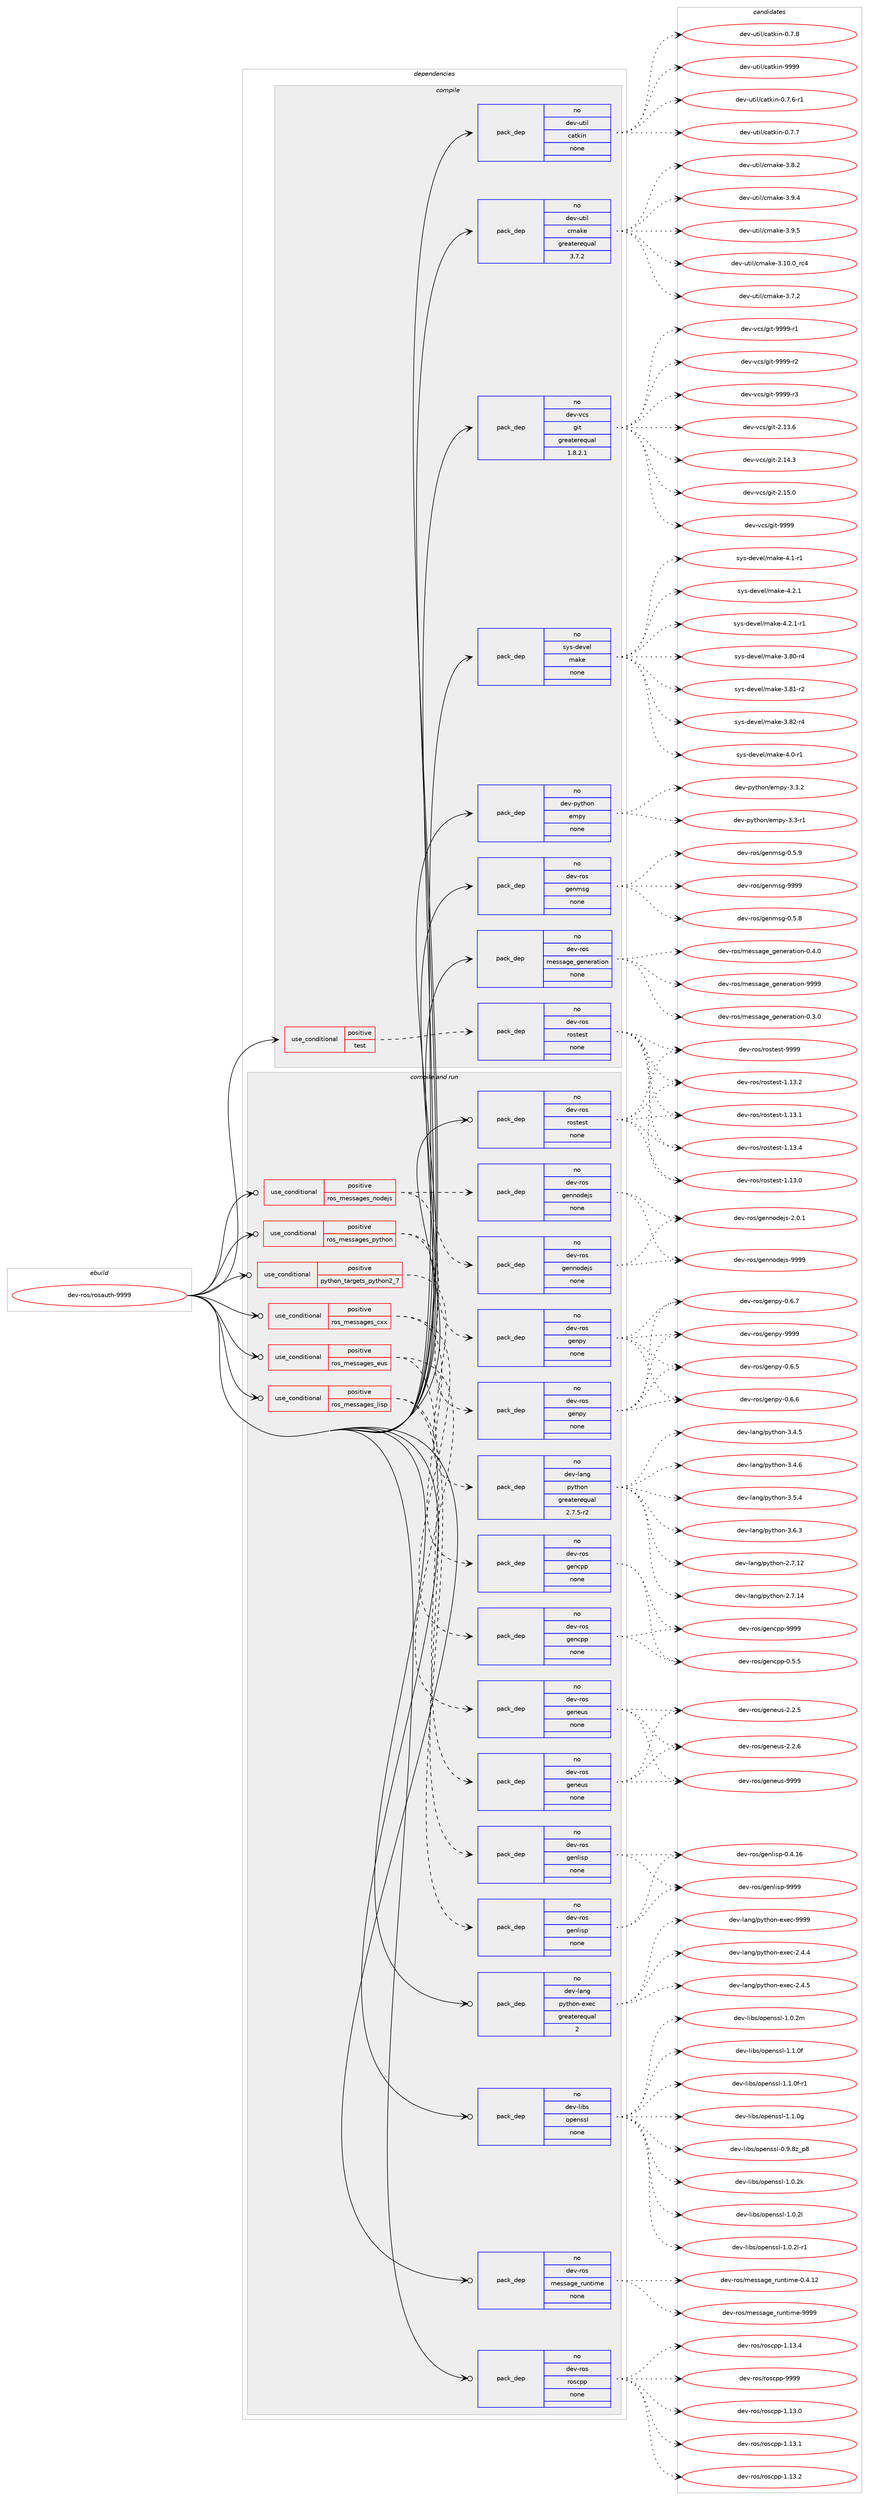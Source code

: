 digraph prolog {

# *************
# Graph options
# *************

newrank=true;
concentrate=true;
compound=true;
graph [rankdir=LR,fontname=Helvetica,fontsize=10,ranksep=1.5];#, ranksep=2.5, nodesep=0.2];
edge  [arrowhead=vee];
node  [fontname=Helvetica,fontsize=10];

# **********
# The ebuild
# **********

subgraph cluster_leftcol {
color=gray;
rank=same;
label=<<i>ebuild</i>>;
id [label="dev-ros/rosauth-9999", color=red, width=4, href="../dev-ros/rosauth-9999.svg"];
}

# ****************
# The dependencies
# ****************

subgraph cluster_midcol {
color=gray;
label=<<i>dependencies</i>>;
subgraph cluster_compile {
fillcolor="#eeeeee";
style=filled;
label=<<i>compile</i>>;
subgraph cond46366 {
dependency208127 [label=<<TABLE BORDER="0" CELLBORDER="1" CELLSPACING="0" CELLPADDING="4"><TR><TD ROWSPAN="3" CELLPADDING="10">use_conditional</TD></TR><TR><TD>positive</TD></TR><TR><TD>test</TD></TR></TABLE>>, shape=none, color=red];
subgraph pack157774 {
dependency208128 [label=<<TABLE BORDER="0" CELLBORDER="1" CELLSPACING="0" CELLPADDING="4" WIDTH="220"><TR><TD ROWSPAN="6" CELLPADDING="30">pack_dep</TD></TR><TR><TD WIDTH="110">no</TD></TR><TR><TD>dev-ros</TD></TR><TR><TD>rostest</TD></TR><TR><TD>none</TD></TR><TR><TD></TD></TR></TABLE>>, shape=none, color=blue];
}
dependency208127:e -> dependency208128:w [weight=20,style="dashed",arrowhead="vee"];
}
id:e -> dependency208127:w [weight=20,style="solid",arrowhead="vee"];
subgraph pack157775 {
dependency208129 [label=<<TABLE BORDER="0" CELLBORDER="1" CELLSPACING="0" CELLPADDING="4" WIDTH="220"><TR><TD ROWSPAN="6" CELLPADDING="30">pack_dep</TD></TR><TR><TD WIDTH="110">no</TD></TR><TR><TD>dev-python</TD></TR><TR><TD>empy</TD></TR><TR><TD>none</TD></TR><TR><TD></TD></TR></TABLE>>, shape=none, color=blue];
}
id:e -> dependency208129:w [weight=20,style="solid",arrowhead="vee"];
subgraph pack157776 {
dependency208130 [label=<<TABLE BORDER="0" CELLBORDER="1" CELLSPACING="0" CELLPADDING="4" WIDTH="220"><TR><TD ROWSPAN="6" CELLPADDING="30">pack_dep</TD></TR><TR><TD WIDTH="110">no</TD></TR><TR><TD>dev-ros</TD></TR><TR><TD>genmsg</TD></TR><TR><TD>none</TD></TR><TR><TD></TD></TR></TABLE>>, shape=none, color=blue];
}
id:e -> dependency208130:w [weight=20,style="solid",arrowhead="vee"];
subgraph pack157777 {
dependency208131 [label=<<TABLE BORDER="0" CELLBORDER="1" CELLSPACING="0" CELLPADDING="4" WIDTH="220"><TR><TD ROWSPAN="6" CELLPADDING="30">pack_dep</TD></TR><TR><TD WIDTH="110">no</TD></TR><TR><TD>dev-ros</TD></TR><TR><TD>message_generation</TD></TR><TR><TD>none</TD></TR><TR><TD></TD></TR></TABLE>>, shape=none, color=blue];
}
id:e -> dependency208131:w [weight=20,style="solid",arrowhead="vee"];
subgraph pack157778 {
dependency208132 [label=<<TABLE BORDER="0" CELLBORDER="1" CELLSPACING="0" CELLPADDING="4" WIDTH="220"><TR><TD ROWSPAN="6" CELLPADDING="30">pack_dep</TD></TR><TR><TD WIDTH="110">no</TD></TR><TR><TD>dev-util</TD></TR><TR><TD>catkin</TD></TR><TR><TD>none</TD></TR><TR><TD></TD></TR></TABLE>>, shape=none, color=blue];
}
id:e -> dependency208132:w [weight=20,style="solid",arrowhead="vee"];
subgraph pack157779 {
dependency208133 [label=<<TABLE BORDER="0" CELLBORDER="1" CELLSPACING="0" CELLPADDING="4" WIDTH="220"><TR><TD ROWSPAN="6" CELLPADDING="30">pack_dep</TD></TR><TR><TD WIDTH="110">no</TD></TR><TR><TD>dev-util</TD></TR><TR><TD>cmake</TD></TR><TR><TD>greaterequal</TD></TR><TR><TD>3.7.2</TD></TR></TABLE>>, shape=none, color=blue];
}
id:e -> dependency208133:w [weight=20,style="solid",arrowhead="vee"];
subgraph pack157780 {
dependency208134 [label=<<TABLE BORDER="0" CELLBORDER="1" CELLSPACING="0" CELLPADDING="4" WIDTH="220"><TR><TD ROWSPAN="6" CELLPADDING="30">pack_dep</TD></TR><TR><TD WIDTH="110">no</TD></TR><TR><TD>dev-vcs</TD></TR><TR><TD>git</TD></TR><TR><TD>greaterequal</TD></TR><TR><TD>1.8.2.1</TD></TR></TABLE>>, shape=none, color=blue];
}
id:e -> dependency208134:w [weight=20,style="solid",arrowhead="vee"];
subgraph pack157781 {
dependency208135 [label=<<TABLE BORDER="0" CELLBORDER="1" CELLSPACING="0" CELLPADDING="4" WIDTH="220"><TR><TD ROWSPAN="6" CELLPADDING="30">pack_dep</TD></TR><TR><TD WIDTH="110">no</TD></TR><TR><TD>sys-devel</TD></TR><TR><TD>make</TD></TR><TR><TD>none</TD></TR><TR><TD></TD></TR></TABLE>>, shape=none, color=blue];
}
id:e -> dependency208135:w [weight=20,style="solid",arrowhead="vee"];
}
subgraph cluster_compileandrun {
fillcolor="#eeeeee";
style=filled;
label=<<i>compile and run</i>>;
subgraph cond46367 {
dependency208136 [label=<<TABLE BORDER="0" CELLBORDER="1" CELLSPACING="0" CELLPADDING="4"><TR><TD ROWSPAN="3" CELLPADDING="10">use_conditional</TD></TR><TR><TD>positive</TD></TR><TR><TD>python_targets_python2_7</TD></TR></TABLE>>, shape=none, color=red];
subgraph pack157782 {
dependency208137 [label=<<TABLE BORDER="0" CELLBORDER="1" CELLSPACING="0" CELLPADDING="4" WIDTH="220"><TR><TD ROWSPAN="6" CELLPADDING="30">pack_dep</TD></TR><TR><TD WIDTH="110">no</TD></TR><TR><TD>dev-lang</TD></TR><TR><TD>python</TD></TR><TR><TD>greaterequal</TD></TR><TR><TD>2.7.5-r2</TD></TR></TABLE>>, shape=none, color=blue];
}
dependency208136:e -> dependency208137:w [weight=20,style="dashed",arrowhead="vee"];
}
id:e -> dependency208136:w [weight=20,style="solid",arrowhead="odotvee"];
subgraph cond46368 {
dependency208138 [label=<<TABLE BORDER="0" CELLBORDER="1" CELLSPACING="0" CELLPADDING="4"><TR><TD ROWSPAN="3" CELLPADDING="10">use_conditional</TD></TR><TR><TD>positive</TD></TR><TR><TD>ros_messages_cxx</TD></TR></TABLE>>, shape=none, color=red];
subgraph pack157783 {
dependency208139 [label=<<TABLE BORDER="0" CELLBORDER="1" CELLSPACING="0" CELLPADDING="4" WIDTH="220"><TR><TD ROWSPAN="6" CELLPADDING="30">pack_dep</TD></TR><TR><TD WIDTH="110">no</TD></TR><TR><TD>dev-ros</TD></TR><TR><TD>gencpp</TD></TR><TR><TD>none</TD></TR><TR><TD></TD></TR></TABLE>>, shape=none, color=blue];
}
dependency208138:e -> dependency208139:w [weight=20,style="dashed",arrowhead="vee"];
subgraph pack157784 {
dependency208140 [label=<<TABLE BORDER="0" CELLBORDER="1" CELLSPACING="0" CELLPADDING="4" WIDTH="220"><TR><TD ROWSPAN="6" CELLPADDING="30">pack_dep</TD></TR><TR><TD WIDTH="110">no</TD></TR><TR><TD>dev-ros</TD></TR><TR><TD>gencpp</TD></TR><TR><TD>none</TD></TR><TR><TD></TD></TR></TABLE>>, shape=none, color=blue];
}
dependency208138:e -> dependency208140:w [weight=20,style="dashed",arrowhead="vee"];
}
id:e -> dependency208138:w [weight=20,style="solid",arrowhead="odotvee"];
subgraph cond46369 {
dependency208141 [label=<<TABLE BORDER="0" CELLBORDER="1" CELLSPACING="0" CELLPADDING="4"><TR><TD ROWSPAN="3" CELLPADDING="10">use_conditional</TD></TR><TR><TD>positive</TD></TR><TR><TD>ros_messages_eus</TD></TR></TABLE>>, shape=none, color=red];
subgraph pack157785 {
dependency208142 [label=<<TABLE BORDER="0" CELLBORDER="1" CELLSPACING="0" CELLPADDING="4" WIDTH="220"><TR><TD ROWSPAN="6" CELLPADDING="30">pack_dep</TD></TR><TR><TD WIDTH="110">no</TD></TR><TR><TD>dev-ros</TD></TR><TR><TD>geneus</TD></TR><TR><TD>none</TD></TR><TR><TD></TD></TR></TABLE>>, shape=none, color=blue];
}
dependency208141:e -> dependency208142:w [weight=20,style="dashed",arrowhead="vee"];
subgraph pack157786 {
dependency208143 [label=<<TABLE BORDER="0" CELLBORDER="1" CELLSPACING="0" CELLPADDING="4" WIDTH="220"><TR><TD ROWSPAN="6" CELLPADDING="30">pack_dep</TD></TR><TR><TD WIDTH="110">no</TD></TR><TR><TD>dev-ros</TD></TR><TR><TD>geneus</TD></TR><TR><TD>none</TD></TR><TR><TD></TD></TR></TABLE>>, shape=none, color=blue];
}
dependency208141:e -> dependency208143:w [weight=20,style="dashed",arrowhead="vee"];
}
id:e -> dependency208141:w [weight=20,style="solid",arrowhead="odotvee"];
subgraph cond46370 {
dependency208144 [label=<<TABLE BORDER="0" CELLBORDER="1" CELLSPACING="0" CELLPADDING="4"><TR><TD ROWSPAN="3" CELLPADDING="10">use_conditional</TD></TR><TR><TD>positive</TD></TR><TR><TD>ros_messages_lisp</TD></TR></TABLE>>, shape=none, color=red];
subgraph pack157787 {
dependency208145 [label=<<TABLE BORDER="0" CELLBORDER="1" CELLSPACING="0" CELLPADDING="4" WIDTH="220"><TR><TD ROWSPAN="6" CELLPADDING="30">pack_dep</TD></TR><TR><TD WIDTH="110">no</TD></TR><TR><TD>dev-ros</TD></TR><TR><TD>genlisp</TD></TR><TR><TD>none</TD></TR><TR><TD></TD></TR></TABLE>>, shape=none, color=blue];
}
dependency208144:e -> dependency208145:w [weight=20,style="dashed",arrowhead="vee"];
subgraph pack157788 {
dependency208146 [label=<<TABLE BORDER="0" CELLBORDER="1" CELLSPACING="0" CELLPADDING="4" WIDTH="220"><TR><TD ROWSPAN="6" CELLPADDING="30">pack_dep</TD></TR><TR><TD WIDTH="110">no</TD></TR><TR><TD>dev-ros</TD></TR><TR><TD>genlisp</TD></TR><TR><TD>none</TD></TR><TR><TD></TD></TR></TABLE>>, shape=none, color=blue];
}
dependency208144:e -> dependency208146:w [weight=20,style="dashed",arrowhead="vee"];
}
id:e -> dependency208144:w [weight=20,style="solid",arrowhead="odotvee"];
subgraph cond46371 {
dependency208147 [label=<<TABLE BORDER="0" CELLBORDER="1" CELLSPACING="0" CELLPADDING="4"><TR><TD ROWSPAN="3" CELLPADDING="10">use_conditional</TD></TR><TR><TD>positive</TD></TR><TR><TD>ros_messages_nodejs</TD></TR></TABLE>>, shape=none, color=red];
subgraph pack157789 {
dependency208148 [label=<<TABLE BORDER="0" CELLBORDER="1" CELLSPACING="0" CELLPADDING="4" WIDTH="220"><TR><TD ROWSPAN="6" CELLPADDING="30">pack_dep</TD></TR><TR><TD WIDTH="110">no</TD></TR><TR><TD>dev-ros</TD></TR><TR><TD>gennodejs</TD></TR><TR><TD>none</TD></TR><TR><TD></TD></TR></TABLE>>, shape=none, color=blue];
}
dependency208147:e -> dependency208148:w [weight=20,style="dashed",arrowhead="vee"];
subgraph pack157790 {
dependency208149 [label=<<TABLE BORDER="0" CELLBORDER="1" CELLSPACING="0" CELLPADDING="4" WIDTH="220"><TR><TD ROWSPAN="6" CELLPADDING="30">pack_dep</TD></TR><TR><TD WIDTH="110">no</TD></TR><TR><TD>dev-ros</TD></TR><TR><TD>gennodejs</TD></TR><TR><TD>none</TD></TR><TR><TD></TD></TR></TABLE>>, shape=none, color=blue];
}
dependency208147:e -> dependency208149:w [weight=20,style="dashed",arrowhead="vee"];
}
id:e -> dependency208147:w [weight=20,style="solid",arrowhead="odotvee"];
subgraph cond46372 {
dependency208150 [label=<<TABLE BORDER="0" CELLBORDER="1" CELLSPACING="0" CELLPADDING="4"><TR><TD ROWSPAN="3" CELLPADDING="10">use_conditional</TD></TR><TR><TD>positive</TD></TR><TR><TD>ros_messages_python</TD></TR></TABLE>>, shape=none, color=red];
subgraph pack157791 {
dependency208151 [label=<<TABLE BORDER="0" CELLBORDER="1" CELLSPACING="0" CELLPADDING="4" WIDTH="220"><TR><TD ROWSPAN="6" CELLPADDING="30">pack_dep</TD></TR><TR><TD WIDTH="110">no</TD></TR><TR><TD>dev-ros</TD></TR><TR><TD>genpy</TD></TR><TR><TD>none</TD></TR><TR><TD></TD></TR></TABLE>>, shape=none, color=blue];
}
dependency208150:e -> dependency208151:w [weight=20,style="dashed",arrowhead="vee"];
subgraph pack157792 {
dependency208152 [label=<<TABLE BORDER="0" CELLBORDER="1" CELLSPACING="0" CELLPADDING="4" WIDTH="220"><TR><TD ROWSPAN="6" CELLPADDING="30">pack_dep</TD></TR><TR><TD WIDTH="110">no</TD></TR><TR><TD>dev-ros</TD></TR><TR><TD>genpy</TD></TR><TR><TD>none</TD></TR><TR><TD></TD></TR></TABLE>>, shape=none, color=blue];
}
dependency208150:e -> dependency208152:w [weight=20,style="dashed",arrowhead="vee"];
}
id:e -> dependency208150:w [weight=20,style="solid",arrowhead="odotvee"];
subgraph pack157793 {
dependency208153 [label=<<TABLE BORDER="0" CELLBORDER="1" CELLSPACING="0" CELLPADDING="4" WIDTH="220"><TR><TD ROWSPAN="6" CELLPADDING="30">pack_dep</TD></TR><TR><TD WIDTH="110">no</TD></TR><TR><TD>dev-lang</TD></TR><TR><TD>python-exec</TD></TR><TR><TD>greaterequal</TD></TR><TR><TD>2</TD></TR></TABLE>>, shape=none, color=blue];
}
id:e -> dependency208153:w [weight=20,style="solid",arrowhead="odotvee"];
subgraph pack157794 {
dependency208154 [label=<<TABLE BORDER="0" CELLBORDER="1" CELLSPACING="0" CELLPADDING="4" WIDTH="220"><TR><TD ROWSPAN="6" CELLPADDING="30">pack_dep</TD></TR><TR><TD WIDTH="110">no</TD></TR><TR><TD>dev-libs</TD></TR><TR><TD>openssl</TD></TR><TR><TD>none</TD></TR><TR><TD></TD></TR></TABLE>>, shape=none, color=blue];
}
id:e -> dependency208154:w [weight=20,style="solid",arrowhead="odotvee"];
subgraph pack157795 {
dependency208155 [label=<<TABLE BORDER="0" CELLBORDER="1" CELLSPACING="0" CELLPADDING="4" WIDTH="220"><TR><TD ROWSPAN="6" CELLPADDING="30">pack_dep</TD></TR><TR><TD WIDTH="110">no</TD></TR><TR><TD>dev-ros</TD></TR><TR><TD>message_runtime</TD></TR><TR><TD>none</TD></TR><TR><TD></TD></TR></TABLE>>, shape=none, color=blue];
}
id:e -> dependency208155:w [weight=20,style="solid",arrowhead="odotvee"];
subgraph pack157796 {
dependency208156 [label=<<TABLE BORDER="0" CELLBORDER="1" CELLSPACING="0" CELLPADDING="4" WIDTH="220"><TR><TD ROWSPAN="6" CELLPADDING="30">pack_dep</TD></TR><TR><TD WIDTH="110">no</TD></TR><TR><TD>dev-ros</TD></TR><TR><TD>roscpp</TD></TR><TR><TD>none</TD></TR><TR><TD></TD></TR></TABLE>>, shape=none, color=blue];
}
id:e -> dependency208156:w [weight=20,style="solid",arrowhead="odotvee"];
subgraph pack157797 {
dependency208157 [label=<<TABLE BORDER="0" CELLBORDER="1" CELLSPACING="0" CELLPADDING="4" WIDTH="220"><TR><TD ROWSPAN="6" CELLPADDING="30">pack_dep</TD></TR><TR><TD WIDTH="110">no</TD></TR><TR><TD>dev-ros</TD></TR><TR><TD>rostest</TD></TR><TR><TD>none</TD></TR><TR><TD></TD></TR></TABLE>>, shape=none, color=blue];
}
id:e -> dependency208157:w [weight=20,style="solid",arrowhead="odotvee"];
}
subgraph cluster_run {
fillcolor="#eeeeee";
style=filled;
label=<<i>run</i>>;
}
}

# **************
# The candidates
# **************

subgraph cluster_choices {
rank=same;
color=gray;
label=<<i>candidates</i>>;

subgraph choice157774 {
color=black;
nodesep=1;
choice100101118451141111154711411111511610111511645494649514648 [label="dev-ros/rostest-1.13.0", color=red, width=4,href="../dev-ros/rostest-1.13.0.svg"];
choice100101118451141111154711411111511610111511645494649514649 [label="dev-ros/rostest-1.13.1", color=red, width=4,href="../dev-ros/rostest-1.13.1.svg"];
choice100101118451141111154711411111511610111511645494649514650 [label="dev-ros/rostest-1.13.2", color=red, width=4,href="../dev-ros/rostest-1.13.2.svg"];
choice100101118451141111154711411111511610111511645494649514652 [label="dev-ros/rostest-1.13.4", color=red, width=4,href="../dev-ros/rostest-1.13.4.svg"];
choice10010111845114111115471141111151161011151164557575757 [label="dev-ros/rostest-9999", color=red, width=4,href="../dev-ros/rostest-9999.svg"];
dependency208128:e -> choice100101118451141111154711411111511610111511645494649514648:w [style=dotted,weight="100"];
dependency208128:e -> choice100101118451141111154711411111511610111511645494649514649:w [style=dotted,weight="100"];
dependency208128:e -> choice100101118451141111154711411111511610111511645494649514650:w [style=dotted,weight="100"];
dependency208128:e -> choice100101118451141111154711411111511610111511645494649514652:w [style=dotted,weight="100"];
dependency208128:e -> choice10010111845114111115471141111151161011151164557575757:w [style=dotted,weight="100"];
}
subgraph choice157775 {
color=black;
nodesep=1;
choice1001011184511212111610411111047101109112121455146514511449 [label="dev-python/empy-3.3-r1", color=red, width=4,href="../dev-python/empy-3.3-r1.svg"];
choice1001011184511212111610411111047101109112121455146514650 [label="dev-python/empy-3.3.2", color=red, width=4,href="../dev-python/empy-3.3.2.svg"];
dependency208129:e -> choice1001011184511212111610411111047101109112121455146514511449:w [style=dotted,weight="100"];
dependency208129:e -> choice1001011184511212111610411111047101109112121455146514650:w [style=dotted,weight="100"];
}
subgraph choice157776 {
color=black;
nodesep=1;
choice1001011184511411111547103101110109115103454846534656 [label="dev-ros/genmsg-0.5.8", color=red, width=4,href="../dev-ros/genmsg-0.5.8.svg"];
choice1001011184511411111547103101110109115103454846534657 [label="dev-ros/genmsg-0.5.9", color=red, width=4,href="../dev-ros/genmsg-0.5.9.svg"];
choice10010111845114111115471031011101091151034557575757 [label="dev-ros/genmsg-9999", color=red, width=4,href="../dev-ros/genmsg-9999.svg"];
dependency208130:e -> choice1001011184511411111547103101110109115103454846534656:w [style=dotted,weight="100"];
dependency208130:e -> choice1001011184511411111547103101110109115103454846534657:w [style=dotted,weight="100"];
dependency208130:e -> choice10010111845114111115471031011101091151034557575757:w [style=dotted,weight="100"];
}
subgraph choice157777 {
color=black;
nodesep=1;
choice1001011184511411111547109101115115971031019510310111010111497116105111110454846514648 [label="dev-ros/message_generation-0.3.0", color=red, width=4,href="../dev-ros/message_generation-0.3.0.svg"];
choice1001011184511411111547109101115115971031019510310111010111497116105111110454846524648 [label="dev-ros/message_generation-0.4.0", color=red, width=4,href="../dev-ros/message_generation-0.4.0.svg"];
choice10010111845114111115471091011151159710310195103101110101114971161051111104557575757 [label="dev-ros/message_generation-9999", color=red, width=4,href="../dev-ros/message_generation-9999.svg"];
dependency208131:e -> choice1001011184511411111547109101115115971031019510310111010111497116105111110454846514648:w [style=dotted,weight="100"];
dependency208131:e -> choice1001011184511411111547109101115115971031019510310111010111497116105111110454846524648:w [style=dotted,weight="100"];
dependency208131:e -> choice10010111845114111115471091011151159710310195103101110101114971161051111104557575757:w [style=dotted,weight="100"];
}
subgraph choice157778 {
color=black;
nodesep=1;
choice100101118451171161051084799971161071051104548465546544511449 [label="dev-util/catkin-0.7.6-r1", color=red, width=4,href="../dev-util/catkin-0.7.6-r1.svg"];
choice10010111845117116105108479997116107105110454846554655 [label="dev-util/catkin-0.7.7", color=red, width=4,href="../dev-util/catkin-0.7.7.svg"];
choice10010111845117116105108479997116107105110454846554656 [label="dev-util/catkin-0.7.8", color=red, width=4,href="../dev-util/catkin-0.7.8.svg"];
choice100101118451171161051084799971161071051104557575757 [label="dev-util/catkin-9999", color=red, width=4,href="../dev-util/catkin-9999.svg"];
dependency208132:e -> choice100101118451171161051084799971161071051104548465546544511449:w [style=dotted,weight="100"];
dependency208132:e -> choice10010111845117116105108479997116107105110454846554655:w [style=dotted,weight="100"];
dependency208132:e -> choice10010111845117116105108479997116107105110454846554656:w [style=dotted,weight="100"];
dependency208132:e -> choice100101118451171161051084799971161071051104557575757:w [style=dotted,weight="100"];
}
subgraph choice157779 {
color=black;
nodesep=1;
choice1001011184511711610510847991099710710145514649484648951149952 [label="dev-util/cmake-3.10.0_rc4", color=red, width=4,href="../dev-util/cmake-3.10.0_rc4.svg"];
choice10010111845117116105108479910997107101455146554650 [label="dev-util/cmake-3.7.2", color=red, width=4,href="../dev-util/cmake-3.7.2.svg"];
choice10010111845117116105108479910997107101455146564650 [label="dev-util/cmake-3.8.2", color=red, width=4,href="../dev-util/cmake-3.8.2.svg"];
choice10010111845117116105108479910997107101455146574652 [label="dev-util/cmake-3.9.4", color=red, width=4,href="../dev-util/cmake-3.9.4.svg"];
choice10010111845117116105108479910997107101455146574653 [label="dev-util/cmake-3.9.5", color=red, width=4,href="../dev-util/cmake-3.9.5.svg"];
dependency208133:e -> choice1001011184511711610510847991099710710145514649484648951149952:w [style=dotted,weight="100"];
dependency208133:e -> choice10010111845117116105108479910997107101455146554650:w [style=dotted,weight="100"];
dependency208133:e -> choice10010111845117116105108479910997107101455146564650:w [style=dotted,weight="100"];
dependency208133:e -> choice10010111845117116105108479910997107101455146574652:w [style=dotted,weight="100"];
dependency208133:e -> choice10010111845117116105108479910997107101455146574653:w [style=dotted,weight="100"];
}
subgraph choice157780 {
color=black;
nodesep=1;
choice10010111845118991154710310511645504649514654 [label="dev-vcs/git-2.13.6", color=red, width=4,href="../dev-vcs/git-2.13.6.svg"];
choice10010111845118991154710310511645504649524651 [label="dev-vcs/git-2.14.3", color=red, width=4,href="../dev-vcs/git-2.14.3.svg"];
choice10010111845118991154710310511645504649534648 [label="dev-vcs/git-2.15.0", color=red, width=4,href="../dev-vcs/git-2.15.0.svg"];
choice1001011184511899115471031051164557575757 [label="dev-vcs/git-9999", color=red, width=4,href="../dev-vcs/git-9999.svg"];
choice10010111845118991154710310511645575757574511449 [label="dev-vcs/git-9999-r1", color=red, width=4,href="../dev-vcs/git-9999-r1.svg"];
choice10010111845118991154710310511645575757574511450 [label="dev-vcs/git-9999-r2", color=red, width=4,href="../dev-vcs/git-9999-r2.svg"];
choice10010111845118991154710310511645575757574511451 [label="dev-vcs/git-9999-r3", color=red, width=4,href="../dev-vcs/git-9999-r3.svg"];
dependency208134:e -> choice10010111845118991154710310511645504649514654:w [style=dotted,weight="100"];
dependency208134:e -> choice10010111845118991154710310511645504649524651:w [style=dotted,weight="100"];
dependency208134:e -> choice10010111845118991154710310511645504649534648:w [style=dotted,weight="100"];
dependency208134:e -> choice1001011184511899115471031051164557575757:w [style=dotted,weight="100"];
dependency208134:e -> choice10010111845118991154710310511645575757574511449:w [style=dotted,weight="100"];
dependency208134:e -> choice10010111845118991154710310511645575757574511450:w [style=dotted,weight="100"];
dependency208134:e -> choice10010111845118991154710310511645575757574511451:w [style=dotted,weight="100"];
}
subgraph choice157781 {
color=black;
nodesep=1;
choice11512111545100101118101108471099710710145514656484511452 [label="sys-devel/make-3.80-r4", color=red, width=4,href="../sys-devel/make-3.80-r4.svg"];
choice11512111545100101118101108471099710710145514656494511450 [label="sys-devel/make-3.81-r2", color=red, width=4,href="../sys-devel/make-3.81-r2.svg"];
choice11512111545100101118101108471099710710145514656504511452 [label="sys-devel/make-3.82-r4", color=red, width=4,href="../sys-devel/make-3.82-r4.svg"];
choice115121115451001011181011084710997107101455246484511449 [label="sys-devel/make-4.0-r1", color=red, width=4,href="../sys-devel/make-4.0-r1.svg"];
choice115121115451001011181011084710997107101455246494511449 [label="sys-devel/make-4.1-r1", color=red, width=4,href="../sys-devel/make-4.1-r1.svg"];
choice115121115451001011181011084710997107101455246504649 [label="sys-devel/make-4.2.1", color=red, width=4,href="../sys-devel/make-4.2.1.svg"];
choice1151211154510010111810110847109971071014552465046494511449 [label="sys-devel/make-4.2.1-r1", color=red, width=4,href="../sys-devel/make-4.2.1-r1.svg"];
dependency208135:e -> choice11512111545100101118101108471099710710145514656484511452:w [style=dotted,weight="100"];
dependency208135:e -> choice11512111545100101118101108471099710710145514656494511450:w [style=dotted,weight="100"];
dependency208135:e -> choice11512111545100101118101108471099710710145514656504511452:w [style=dotted,weight="100"];
dependency208135:e -> choice115121115451001011181011084710997107101455246484511449:w [style=dotted,weight="100"];
dependency208135:e -> choice115121115451001011181011084710997107101455246494511449:w [style=dotted,weight="100"];
dependency208135:e -> choice115121115451001011181011084710997107101455246504649:w [style=dotted,weight="100"];
dependency208135:e -> choice1151211154510010111810110847109971071014552465046494511449:w [style=dotted,weight="100"];
}
subgraph choice157782 {
color=black;
nodesep=1;
choice10010111845108971101034711212111610411111045504655464950 [label="dev-lang/python-2.7.12", color=red, width=4,href="../dev-lang/python-2.7.12.svg"];
choice10010111845108971101034711212111610411111045504655464952 [label="dev-lang/python-2.7.14", color=red, width=4,href="../dev-lang/python-2.7.14.svg"];
choice100101118451089711010347112121116104111110455146524653 [label="dev-lang/python-3.4.5", color=red, width=4,href="../dev-lang/python-3.4.5.svg"];
choice100101118451089711010347112121116104111110455146524654 [label="dev-lang/python-3.4.6", color=red, width=4,href="../dev-lang/python-3.4.6.svg"];
choice100101118451089711010347112121116104111110455146534652 [label="dev-lang/python-3.5.4", color=red, width=4,href="../dev-lang/python-3.5.4.svg"];
choice100101118451089711010347112121116104111110455146544651 [label="dev-lang/python-3.6.3", color=red, width=4,href="../dev-lang/python-3.6.3.svg"];
dependency208137:e -> choice10010111845108971101034711212111610411111045504655464950:w [style=dotted,weight="100"];
dependency208137:e -> choice10010111845108971101034711212111610411111045504655464952:w [style=dotted,weight="100"];
dependency208137:e -> choice100101118451089711010347112121116104111110455146524653:w [style=dotted,weight="100"];
dependency208137:e -> choice100101118451089711010347112121116104111110455146524654:w [style=dotted,weight="100"];
dependency208137:e -> choice100101118451089711010347112121116104111110455146534652:w [style=dotted,weight="100"];
dependency208137:e -> choice100101118451089711010347112121116104111110455146544651:w [style=dotted,weight="100"];
}
subgraph choice157783 {
color=black;
nodesep=1;
choice100101118451141111154710310111099112112454846534653 [label="dev-ros/gencpp-0.5.5", color=red, width=4,href="../dev-ros/gencpp-0.5.5.svg"];
choice1001011184511411111547103101110991121124557575757 [label="dev-ros/gencpp-9999", color=red, width=4,href="../dev-ros/gencpp-9999.svg"];
dependency208139:e -> choice100101118451141111154710310111099112112454846534653:w [style=dotted,weight="100"];
dependency208139:e -> choice1001011184511411111547103101110991121124557575757:w [style=dotted,weight="100"];
}
subgraph choice157784 {
color=black;
nodesep=1;
choice100101118451141111154710310111099112112454846534653 [label="dev-ros/gencpp-0.5.5", color=red, width=4,href="../dev-ros/gencpp-0.5.5.svg"];
choice1001011184511411111547103101110991121124557575757 [label="dev-ros/gencpp-9999", color=red, width=4,href="../dev-ros/gencpp-9999.svg"];
dependency208140:e -> choice100101118451141111154710310111099112112454846534653:w [style=dotted,weight="100"];
dependency208140:e -> choice1001011184511411111547103101110991121124557575757:w [style=dotted,weight="100"];
}
subgraph choice157785 {
color=black;
nodesep=1;
choice1001011184511411111547103101110101117115455046504653 [label="dev-ros/geneus-2.2.5", color=red, width=4,href="../dev-ros/geneus-2.2.5.svg"];
choice1001011184511411111547103101110101117115455046504654 [label="dev-ros/geneus-2.2.6", color=red, width=4,href="../dev-ros/geneus-2.2.6.svg"];
choice10010111845114111115471031011101011171154557575757 [label="dev-ros/geneus-9999", color=red, width=4,href="../dev-ros/geneus-9999.svg"];
dependency208142:e -> choice1001011184511411111547103101110101117115455046504653:w [style=dotted,weight="100"];
dependency208142:e -> choice1001011184511411111547103101110101117115455046504654:w [style=dotted,weight="100"];
dependency208142:e -> choice10010111845114111115471031011101011171154557575757:w [style=dotted,weight="100"];
}
subgraph choice157786 {
color=black;
nodesep=1;
choice1001011184511411111547103101110101117115455046504653 [label="dev-ros/geneus-2.2.5", color=red, width=4,href="../dev-ros/geneus-2.2.5.svg"];
choice1001011184511411111547103101110101117115455046504654 [label="dev-ros/geneus-2.2.6", color=red, width=4,href="../dev-ros/geneus-2.2.6.svg"];
choice10010111845114111115471031011101011171154557575757 [label="dev-ros/geneus-9999", color=red, width=4,href="../dev-ros/geneus-9999.svg"];
dependency208143:e -> choice1001011184511411111547103101110101117115455046504653:w [style=dotted,weight="100"];
dependency208143:e -> choice1001011184511411111547103101110101117115455046504654:w [style=dotted,weight="100"];
dependency208143:e -> choice10010111845114111115471031011101011171154557575757:w [style=dotted,weight="100"];
}
subgraph choice157787 {
color=black;
nodesep=1;
choice100101118451141111154710310111010810511511245484652464954 [label="dev-ros/genlisp-0.4.16", color=red, width=4,href="../dev-ros/genlisp-0.4.16.svg"];
choice10010111845114111115471031011101081051151124557575757 [label="dev-ros/genlisp-9999", color=red, width=4,href="../dev-ros/genlisp-9999.svg"];
dependency208145:e -> choice100101118451141111154710310111010810511511245484652464954:w [style=dotted,weight="100"];
dependency208145:e -> choice10010111845114111115471031011101081051151124557575757:w [style=dotted,weight="100"];
}
subgraph choice157788 {
color=black;
nodesep=1;
choice100101118451141111154710310111010810511511245484652464954 [label="dev-ros/genlisp-0.4.16", color=red, width=4,href="../dev-ros/genlisp-0.4.16.svg"];
choice10010111845114111115471031011101081051151124557575757 [label="dev-ros/genlisp-9999", color=red, width=4,href="../dev-ros/genlisp-9999.svg"];
dependency208146:e -> choice100101118451141111154710310111010810511511245484652464954:w [style=dotted,weight="100"];
dependency208146:e -> choice10010111845114111115471031011101081051151124557575757:w [style=dotted,weight="100"];
}
subgraph choice157789 {
color=black;
nodesep=1;
choice1001011184511411111547103101110110111100101106115455046484649 [label="dev-ros/gennodejs-2.0.1", color=red, width=4,href="../dev-ros/gennodejs-2.0.1.svg"];
choice10010111845114111115471031011101101111001011061154557575757 [label="dev-ros/gennodejs-9999", color=red, width=4,href="../dev-ros/gennodejs-9999.svg"];
dependency208148:e -> choice1001011184511411111547103101110110111100101106115455046484649:w [style=dotted,weight="100"];
dependency208148:e -> choice10010111845114111115471031011101101111001011061154557575757:w [style=dotted,weight="100"];
}
subgraph choice157790 {
color=black;
nodesep=1;
choice1001011184511411111547103101110110111100101106115455046484649 [label="dev-ros/gennodejs-2.0.1", color=red, width=4,href="../dev-ros/gennodejs-2.0.1.svg"];
choice10010111845114111115471031011101101111001011061154557575757 [label="dev-ros/gennodejs-9999", color=red, width=4,href="../dev-ros/gennodejs-9999.svg"];
dependency208149:e -> choice1001011184511411111547103101110110111100101106115455046484649:w [style=dotted,weight="100"];
dependency208149:e -> choice10010111845114111115471031011101101111001011061154557575757:w [style=dotted,weight="100"];
}
subgraph choice157791 {
color=black;
nodesep=1;
choice1001011184511411111547103101110112121454846544653 [label="dev-ros/genpy-0.6.5", color=red, width=4,href="../dev-ros/genpy-0.6.5.svg"];
choice1001011184511411111547103101110112121454846544654 [label="dev-ros/genpy-0.6.6", color=red, width=4,href="../dev-ros/genpy-0.6.6.svg"];
choice1001011184511411111547103101110112121454846544655 [label="dev-ros/genpy-0.6.7", color=red, width=4,href="../dev-ros/genpy-0.6.7.svg"];
choice10010111845114111115471031011101121214557575757 [label="dev-ros/genpy-9999", color=red, width=4,href="../dev-ros/genpy-9999.svg"];
dependency208151:e -> choice1001011184511411111547103101110112121454846544653:w [style=dotted,weight="100"];
dependency208151:e -> choice1001011184511411111547103101110112121454846544654:w [style=dotted,weight="100"];
dependency208151:e -> choice1001011184511411111547103101110112121454846544655:w [style=dotted,weight="100"];
dependency208151:e -> choice10010111845114111115471031011101121214557575757:w [style=dotted,weight="100"];
}
subgraph choice157792 {
color=black;
nodesep=1;
choice1001011184511411111547103101110112121454846544653 [label="dev-ros/genpy-0.6.5", color=red, width=4,href="../dev-ros/genpy-0.6.5.svg"];
choice1001011184511411111547103101110112121454846544654 [label="dev-ros/genpy-0.6.6", color=red, width=4,href="../dev-ros/genpy-0.6.6.svg"];
choice1001011184511411111547103101110112121454846544655 [label="dev-ros/genpy-0.6.7", color=red, width=4,href="../dev-ros/genpy-0.6.7.svg"];
choice10010111845114111115471031011101121214557575757 [label="dev-ros/genpy-9999", color=red, width=4,href="../dev-ros/genpy-9999.svg"];
dependency208152:e -> choice1001011184511411111547103101110112121454846544653:w [style=dotted,weight="100"];
dependency208152:e -> choice1001011184511411111547103101110112121454846544654:w [style=dotted,weight="100"];
dependency208152:e -> choice1001011184511411111547103101110112121454846544655:w [style=dotted,weight="100"];
dependency208152:e -> choice10010111845114111115471031011101121214557575757:w [style=dotted,weight="100"];
}
subgraph choice157793 {
color=black;
nodesep=1;
choice1001011184510897110103471121211161041111104510112010199455046524652 [label="dev-lang/python-exec-2.4.4", color=red, width=4,href="../dev-lang/python-exec-2.4.4.svg"];
choice1001011184510897110103471121211161041111104510112010199455046524653 [label="dev-lang/python-exec-2.4.5", color=red, width=4,href="../dev-lang/python-exec-2.4.5.svg"];
choice10010111845108971101034711212111610411111045101120101994557575757 [label="dev-lang/python-exec-9999", color=red, width=4,href="../dev-lang/python-exec-9999.svg"];
dependency208153:e -> choice1001011184510897110103471121211161041111104510112010199455046524652:w [style=dotted,weight="100"];
dependency208153:e -> choice1001011184510897110103471121211161041111104510112010199455046524653:w [style=dotted,weight="100"];
dependency208153:e -> choice10010111845108971101034711212111610411111045101120101994557575757:w [style=dotted,weight="100"];
}
subgraph choice157794 {
color=black;
nodesep=1;
choice1001011184510810598115471111121011101151151084548465746561229511256 [label="dev-libs/openssl-0.9.8z_p8", color=red, width=4,href="../dev-libs/openssl-0.9.8z_p8.svg"];
choice100101118451081059811547111112101110115115108454946484650107 [label="dev-libs/openssl-1.0.2k", color=red, width=4,href="../dev-libs/openssl-1.0.2k.svg"];
choice100101118451081059811547111112101110115115108454946484650108 [label="dev-libs/openssl-1.0.2l", color=red, width=4,href="../dev-libs/openssl-1.0.2l.svg"];
choice1001011184510810598115471111121011101151151084549464846501084511449 [label="dev-libs/openssl-1.0.2l-r1", color=red, width=4,href="../dev-libs/openssl-1.0.2l-r1.svg"];
choice100101118451081059811547111112101110115115108454946484650109 [label="dev-libs/openssl-1.0.2m", color=red, width=4,href="../dev-libs/openssl-1.0.2m.svg"];
choice100101118451081059811547111112101110115115108454946494648102 [label="dev-libs/openssl-1.1.0f", color=red, width=4,href="../dev-libs/openssl-1.1.0f.svg"];
choice1001011184510810598115471111121011101151151084549464946481024511449 [label="dev-libs/openssl-1.1.0f-r1", color=red, width=4,href="../dev-libs/openssl-1.1.0f-r1.svg"];
choice100101118451081059811547111112101110115115108454946494648103 [label="dev-libs/openssl-1.1.0g", color=red, width=4,href="../dev-libs/openssl-1.1.0g.svg"];
dependency208154:e -> choice1001011184510810598115471111121011101151151084548465746561229511256:w [style=dotted,weight="100"];
dependency208154:e -> choice100101118451081059811547111112101110115115108454946484650107:w [style=dotted,weight="100"];
dependency208154:e -> choice100101118451081059811547111112101110115115108454946484650108:w [style=dotted,weight="100"];
dependency208154:e -> choice1001011184510810598115471111121011101151151084549464846501084511449:w [style=dotted,weight="100"];
dependency208154:e -> choice100101118451081059811547111112101110115115108454946484650109:w [style=dotted,weight="100"];
dependency208154:e -> choice100101118451081059811547111112101110115115108454946494648102:w [style=dotted,weight="100"];
dependency208154:e -> choice1001011184510810598115471111121011101151151084549464946481024511449:w [style=dotted,weight="100"];
dependency208154:e -> choice100101118451081059811547111112101110115115108454946494648103:w [style=dotted,weight="100"];
}
subgraph choice157795 {
color=black;
nodesep=1;
choice1001011184511411111547109101115115971031019511411711011610510910145484652464950 [label="dev-ros/message_runtime-0.4.12", color=red, width=4,href="../dev-ros/message_runtime-0.4.12.svg"];
choice100101118451141111154710910111511597103101951141171101161051091014557575757 [label="dev-ros/message_runtime-9999", color=red, width=4,href="../dev-ros/message_runtime-9999.svg"];
dependency208155:e -> choice1001011184511411111547109101115115971031019511411711011610510910145484652464950:w [style=dotted,weight="100"];
dependency208155:e -> choice100101118451141111154710910111511597103101951141171101161051091014557575757:w [style=dotted,weight="100"];
}
subgraph choice157796 {
color=black;
nodesep=1;
choice10010111845114111115471141111159911211245494649514648 [label="dev-ros/roscpp-1.13.0", color=red, width=4,href="../dev-ros/roscpp-1.13.0.svg"];
choice10010111845114111115471141111159911211245494649514649 [label="dev-ros/roscpp-1.13.1", color=red, width=4,href="../dev-ros/roscpp-1.13.1.svg"];
choice10010111845114111115471141111159911211245494649514650 [label="dev-ros/roscpp-1.13.2", color=red, width=4,href="../dev-ros/roscpp-1.13.2.svg"];
choice10010111845114111115471141111159911211245494649514652 [label="dev-ros/roscpp-1.13.4", color=red, width=4,href="../dev-ros/roscpp-1.13.4.svg"];
choice1001011184511411111547114111115991121124557575757 [label="dev-ros/roscpp-9999", color=red, width=4,href="../dev-ros/roscpp-9999.svg"];
dependency208156:e -> choice10010111845114111115471141111159911211245494649514648:w [style=dotted,weight="100"];
dependency208156:e -> choice10010111845114111115471141111159911211245494649514649:w [style=dotted,weight="100"];
dependency208156:e -> choice10010111845114111115471141111159911211245494649514650:w [style=dotted,weight="100"];
dependency208156:e -> choice10010111845114111115471141111159911211245494649514652:w [style=dotted,weight="100"];
dependency208156:e -> choice1001011184511411111547114111115991121124557575757:w [style=dotted,weight="100"];
}
subgraph choice157797 {
color=black;
nodesep=1;
choice100101118451141111154711411111511610111511645494649514648 [label="dev-ros/rostest-1.13.0", color=red, width=4,href="../dev-ros/rostest-1.13.0.svg"];
choice100101118451141111154711411111511610111511645494649514649 [label="dev-ros/rostest-1.13.1", color=red, width=4,href="../dev-ros/rostest-1.13.1.svg"];
choice100101118451141111154711411111511610111511645494649514650 [label="dev-ros/rostest-1.13.2", color=red, width=4,href="../dev-ros/rostest-1.13.2.svg"];
choice100101118451141111154711411111511610111511645494649514652 [label="dev-ros/rostest-1.13.4", color=red, width=4,href="../dev-ros/rostest-1.13.4.svg"];
choice10010111845114111115471141111151161011151164557575757 [label="dev-ros/rostest-9999", color=red, width=4,href="../dev-ros/rostest-9999.svg"];
dependency208157:e -> choice100101118451141111154711411111511610111511645494649514648:w [style=dotted,weight="100"];
dependency208157:e -> choice100101118451141111154711411111511610111511645494649514649:w [style=dotted,weight="100"];
dependency208157:e -> choice100101118451141111154711411111511610111511645494649514650:w [style=dotted,weight="100"];
dependency208157:e -> choice100101118451141111154711411111511610111511645494649514652:w [style=dotted,weight="100"];
dependency208157:e -> choice10010111845114111115471141111151161011151164557575757:w [style=dotted,weight="100"];
}
}

}
